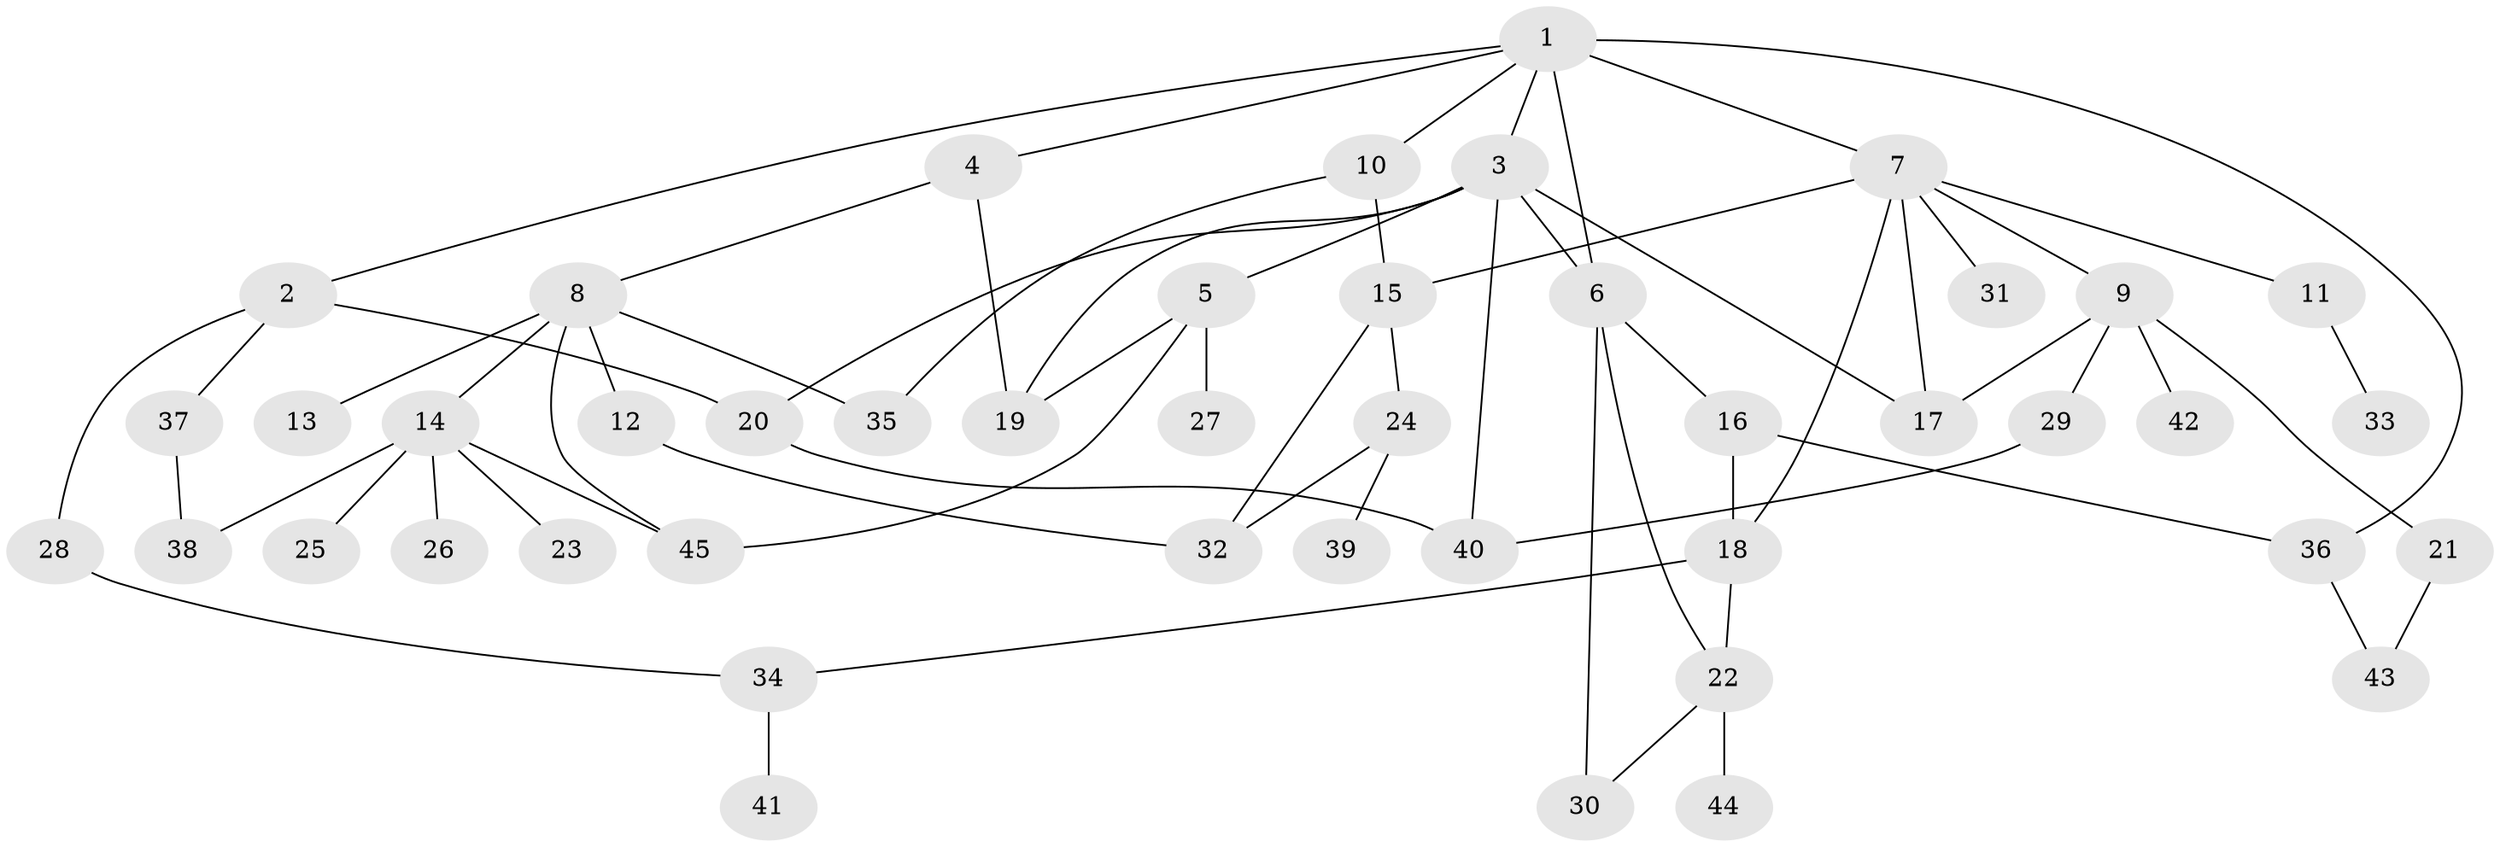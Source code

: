 // original degree distribution, {4: 0.0898876404494382, 2: 0.34831460674157305, 6: 0.0449438202247191, 3: 0.2247191011235955, 7: 0.011235955056179775, 5: 0.033707865168539325, 1: 0.24719101123595505}
// Generated by graph-tools (version 1.1) at 2025/48/03/04/25 22:48:57]
// undirected, 45 vertices, 65 edges
graph export_dot {
  node [color=gray90,style=filled];
  1;
  2;
  3;
  4;
  5;
  6;
  7;
  8;
  9;
  10;
  11;
  12;
  13;
  14;
  15;
  16;
  17;
  18;
  19;
  20;
  21;
  22;
  23;
  24;
  25;
  26;
  27;
  28;
  29;
  30;
  31;
  32;
  33;
  34;
  35;
  36;
  37;
  38;
  39;
  40;
  41;
  42;
  43;
  44;
  45;
  1 -- 2 [weight=1.0];
  1 -- 3 [weight=1.0];
  1 -- 4 [weight=1.0];
  1 -- 6 [weight=1.0];
  1 -- 7 [weight=1.0];
  1 -- 10 [weight=1.0];
  1 -- 36 [weight=2.0];
  2 -- 20 [weight=1.0];
  2 -- 28 [weight=1.0];
  2 -- 37 [weight=1.0];
  3 -- 5 [weight=1.0];
  3 -- 6 [weight=1.0];
  3 -- 17 [weight=1.0];
  3 -- 19 [weight=1.0];
  3 -- 20 [weight=1.0];
  3 -- 40 [weight=1.0];
  4 -- 8 [weight=1.0];
  4 -- 19 [weight=1.0];
  5 -- 19 [weight=1.0];
  5 -- 27 [weight=1.0];
  5 -- 45 [weight=1.0];
  6 -- 16 [weight=1.0];
  6 -- 22 [weight=1.0];
  6 -- 30 [weight=1.0];
  7 -- 9 [weight=1.0];
  7 -- 11 [weight=1.0];
  7 -- 15 [weight=1.0];
  7 -- 17 [weight=1.0];
  7 -- 18 [weight=1.0];
  7 -- 31 [weight=1.0];
  8 -- 12 [weight=1.0];
  8 -- 13 [weight=1.0];
  8 -- 14 [weight=1.0];
  8 -- 35 [weight=1.0];
  8 -- 45 [weight=1.0];
  9 -- 17 [weight=1.0];
  9 -- 21 [weight=1.0];
  9 -- 29 [weight=1.0];
  9 -- 42 [weight=1.0];
  10 -- 15 [weight=1.0];
  10 -- 35 [weight=1.0];
  11 -- 33 [weight=1.0];
  12 -- 32 [weight=1.0];
  14 -- 23 [weight=1.0];
  14 -- 25 [weight=1.0];
  14 -- 26 [weight=1.0];
  14 -- 38 [weight=1.0];
  14 -- 45 [weight=1.0];
  15 -- 24 [weight=1.0];
  15 -- 32 [weight=1.0];
  16 -- 18 [weight=1.0];
  16 -- 36 [weight=1.0];
  18 -- 22 [weight=2.0];
  18 -- 34 [weight=1.0];
  20 -- 40 [weight=1.0];
  21 -- 43 [weight=1.0];
  22 -- 30 [weight=1.0];
  22 -- 44 [weight=1.0];
  24 -- 32 [weight=1.0];
  24 -- 39 [weight=1.0];
  28 -- 34 [weight=1.0];
  29 -- 40 [weight=1.0];
  34 -- 41 [weight=1.0];
  36 -- 43 [weight=1.0];
  37 -- 38 [weight=1.0];
}
